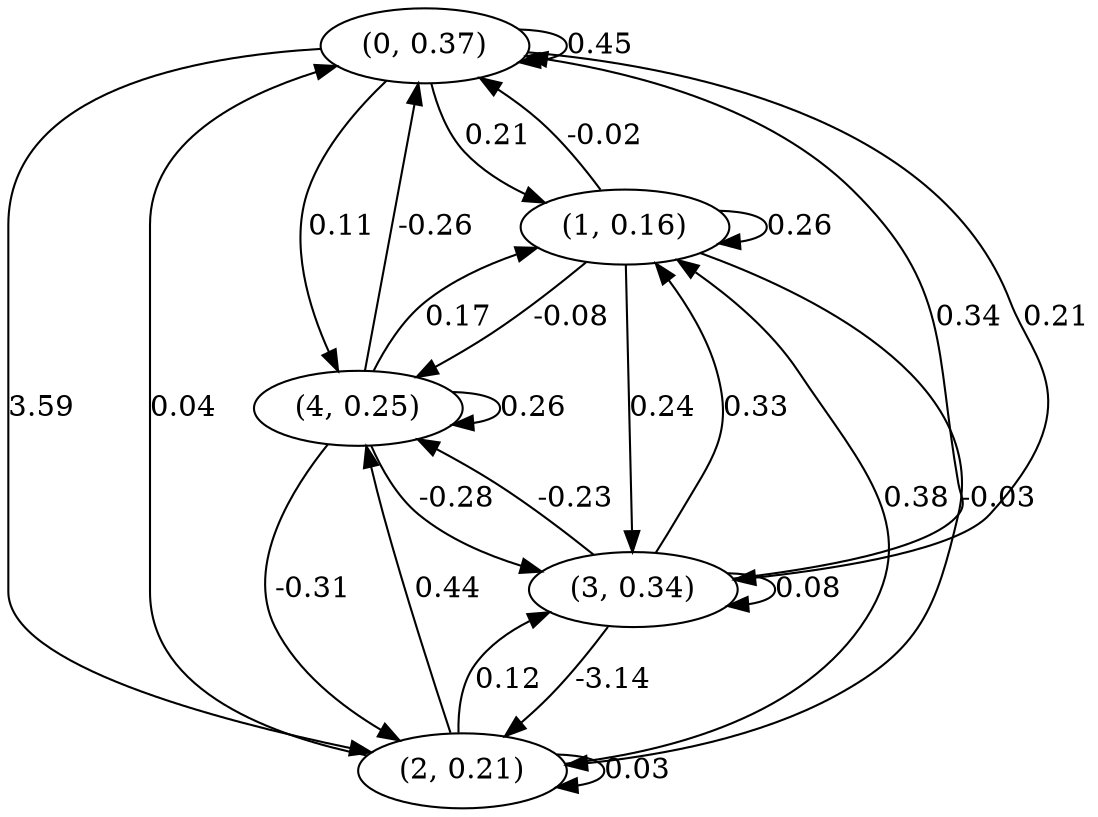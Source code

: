 digraph {
    0 [ label = "(0, 0.37)" ]
    1 [ label = "(1, 0.16)" ]
    2 [ label = "(2, 0.21)" ]
    3 [ label = "(3, 0.34)" ]
    4 [ label = "(4, 0.25)" ]
    0 -> 0 [ label = "0.45" ]
    1 -> 1 [ label = "0.26" ]
    2 -> 2 [ label = "0.03" ]
    3 -> 3 [ label = "0.08" ]
    4 -> 4 [ label = "0.26" ]
    1 -> 0 [ label = "-0.02" ]
    2 -> 0 [ label = "0.04" ]
    3 -> 0 [ label = "0.34" ]
    4 -> 0 [ label = "-0.26" ]
    0 -> 1 [ label = "0.21" ]
    2 -> 1 [ label = "0.38" ]
    3 -> 1 [ label = "0.33" ]
    4 -> 1 [ label = "0.17" ]
    0 -> 2 [ label = "3.59" ]
    1 -> 2 [ label = "-0.03" ]
    3 -> 2 [ label = "-3.14" ]
    4 -> 2 [ label = "-0.31" ]
    0 -> 3 [ label = "0.21" ]
    1 -> 3 [ label = "0.24" ]
    2 -> 3 [ label = "0.12" ]
    4 -> 3 [ label = "-0.28" ]
    0 -> 4 [ label = "0.11" ]
    1 -> 4 [ label = "-0.08" ]
    2 -> 4 [ label = "0.44" ]
    3 -> 4 [ label = "-0.23" ]
}

